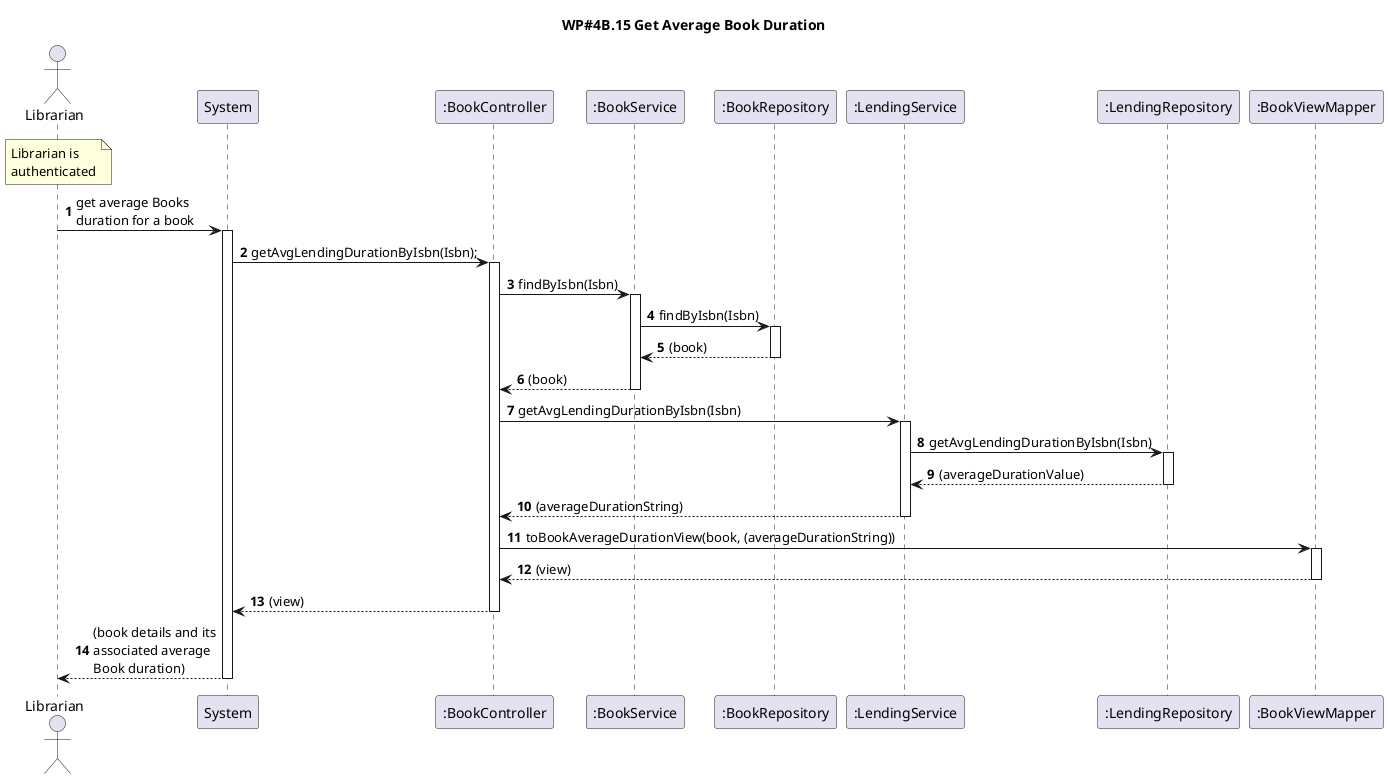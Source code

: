 @startuml
'https://plantuml.com/sequence-diagram
autoactivate on
autonumber

title WP#4B.15 Get Average Book Duration

actor "Librarian" as Librarian
participant "System" as System
participant ":BookController" as Ctrl
participant ":BookService" as BookService
participant ":BookRepository" as BookRepo
participant ":LendingService" as LendingService
participant ":LendingRepository" as LendingRepo
participant ":BookViewMapper" as Mapper


note over Librarian : Librarian is\nauthenticated

Librarian -> System: get average Books\nduration for a book

System -> Ctrl: getAvgLendingDurationByIsbn(Isbn);

Ctrl -> BookService: findByIsbn(Isbn)
BookService -> BookRepo: findByIsbn(Isbn)

BookRepo --> BookService: (book)
BookService --> Ctrl: (book)

Ctrl -> LendingService: getAvgLendingDurationByIsbn(Isbn)
LendingService -> LendingRepo: getAvgLendingDurationByIsbn(Isbn)

LendingRepo --> LendingService: (averageDurationValue)
LendingService --> Ctrl: (averageDurationString)
Ctrl -> Mapper: toBookAverageDurationView(book, (averageDurationString))
Mapper --> Ctrl: (view)
Ctrl --> System: (view)
System --> Librarian: (book details and its\nassociated average\nBook duration)

@enduml
